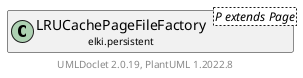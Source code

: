 @startuml
    remove .*\.(Instance|Par|Parameterizer|Factory)$
    set namespaceSeparator none
    hide empty fields
    hide empty methods

    class "<size:14>LRUCachePageFileFactory.Par\n<size:10>elki.persistent" as elki.persistent.LRUCachePageFileFactory.Par [[LRUCachePageFileFactory.Par.html]] {
        {static} +CACHE_SIZE_ID: OptionID
        {static} +PAGEFILE_ID: OptionID
        ~pageFileFactory: PageFileFactory<Page>
        #cacheSize: int
        +configure(Parameterization): void
        +make(): LRUCachePageFileFactory<Page>
    }

    interface "<size:14>Parameterizer\n<size:10>elki.utilities.optionhandling" as elki.utilities.optionhandling.Parameterizer [[../utilities/optionhandling/Parameterizer.html]] {
        {abstract} +make(): Object
    }
    class "<size:14>LRUCachePageFileFactory\n<size:10>elki.persistent" as elki.persistent.LRUCachePageFileFactory<P extends Page> [[LRUCachePageFileFactory.html]]

    elki.utilities.optionhandling.Parameterizer <|.. elki.persistent.LRUCachePageFileFactory.Par
    elki.persistent.LRUCachePageFileFactory +-- elki.persistent.LRUCachePageFileFactory.Par

    center footer UMLDoclet 2.0.19, PlantUML 1.2022.8
@enduml
